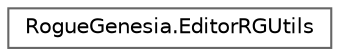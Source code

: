 digraph "Graphical Class Hierarchy"
{
 // LATEX_PDF_SIZE
  bgcolor="transparent";
  edge [fontname=Helvetica,fontsize=10,labelfontname=Helvetica,labelfontsize=10];
  node [fontname=Helvetica,fontsize=10,shape=box,height=0.2,width=0.4];
  rankdir="LR";
  Node0 [label="RogueGenesia.EditorRGUtils",height=0.2,width=0.4,color="grey40", fillcolor="white", style="filled",URL="$class_rogue_genesia_1_1_editor_r_g_utils.html",tooltip=" "];
}
